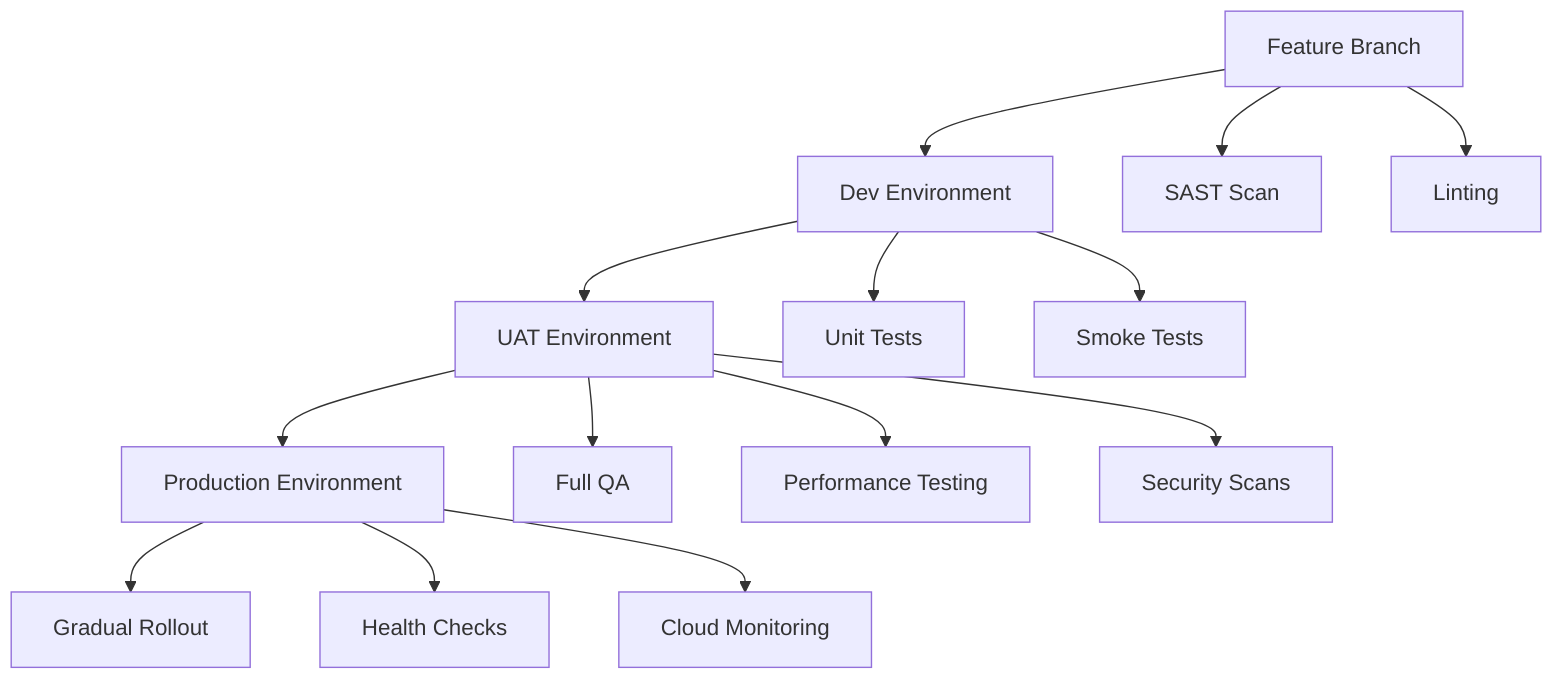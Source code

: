 %% File: professional-highlights/ci-cd-pipeline.mmd
flowchart TD
    A[Feature Branch] --> B[Dev Environment]
    B --> C[UAT Environment]
    C --> D[Production Environment]
    
    A --> A1[SAST Scan]
    A --> A2[Linting]
    
    B --> B1[Unit Tests]
    B --> B2[Smoke Tests]
    
    C --> C1[Full QA]
    C --> C2[Performance Testing]
    C --> C3[Security Scans]
    
    D --> D1[Gradual Rollout]
    D --> D2[Health Checks]
    D --> D3[Cloud Monitoring]